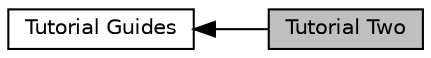 digraph "Tutorial Two"
{
  edge [fontname="Helvetica",fontsize="10",labelfontname="Helvetica",labelfontsize="10"];
  node [fontname="Helvetica",fontsize="10",shape=record];
  rankdir=LR;
  Node0 [label="Tutorial Two",height=0.2,width=0.4,color="black", fillcolor="grey75", style="filled", fontcolor="black"];
  Node1 [label="Tutorial Guides",height=0.2,width=0.4,color="black", fillcolor="white", style="filled",URL="$group___t_u_t_o_r_i_a_l___g_u_i_d_e.html"];
  Node1->Node0 [shape=plaintext, dir="back", style="solid"];
}
